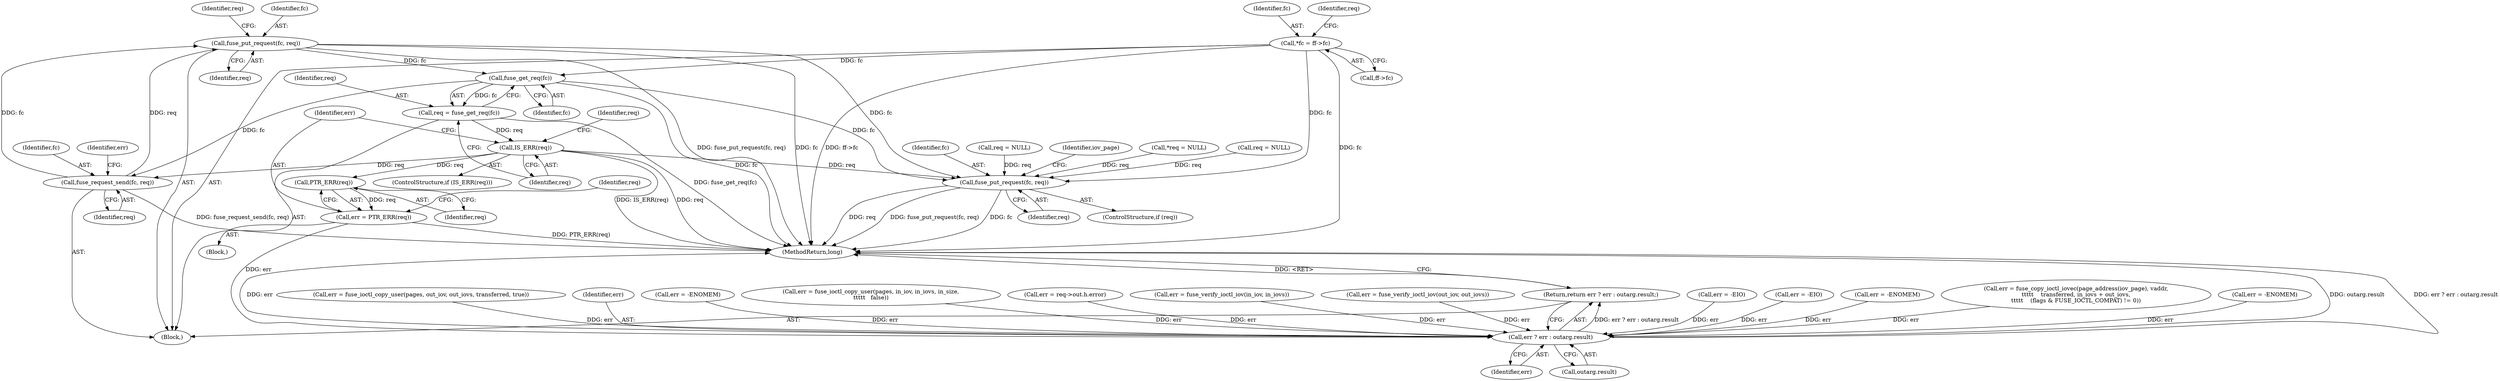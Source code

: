 digraph "0_linux_7572777eef78ebdee1ecb7c258c0ef94d35bad16@pointer" {
"1000509" [label="(Call,fuse_put_request(fc, req))"];
"1000486" [label="(Call,fuse_request_send(fc, req))"];
"1000309" [label="(Call,fuse_get_req(fc))"];
"1000121" [label="(Call,*fc = ff->fc)"];
"1000509" [label="(Call,fuse_put_request(fc, req))"];
"1000312" [label="(Call,IS_ERR(req))"];
"1000307" [label="(Call,req = fuse_get_req(fc))"];
"1000317" [label="(Call,PTR_ERR(req))"];
"1000315" [label="(Call,err = PTR_ERR(req))"];
"1000658" [label="(Call,err ? err : outarg.result)"];
"1000657" [label="(Return,return err ? err : outarg.result;)"];
"1000641" [label="(Call,fuse_put_request(fc, req))"];
"1000643" [label="(Identifier,req)"];
"1000316" [label="(Identifier,err)"];
"1000311" [label="(ControlStructure,if (IS_ERR(req)))"];
"1000122" [label="(Identifier,fc)"];
"1000630" [label="(Call,err = fuse_ioctl_copy_user(pages, out_iov, out_iovs, transferred, true))"];
"1000310" [label="(Identifier,fc)"];
"1000113" [label="(Block,)"];
"1000513" [label="(Identifier,req)"];
"1000660" [label="(Identifier,err)"];
"1000307" [label="(Call,req = fuse_get_req(fc))"];
"1000318" [label="(Identifier,req)"];
"1000658" [label="(Call,err ? err : outarg.result)"];
"1000314" [label="(Block,)"];
"1000659" [label="(Identifier,err)"];
"1000488" [label="(Identifier,req)"];
"1000325" [label="(Identifier,req)"];
"1000546" [label="(Call,err = -ENOMEM)"];
"1000642" [label="(Identifier,fc)"];
"1000419" [label="(Call,err = fuse_ioctl_copy_user(pages, in_iov, in_iovs, in_size,\n\t\t\t\t\t   false))"];
"1000313" [label="(Identifier,req)"];
"1000489" [label="(Call,err = req->out.h.error)"];
"1000509" [label="(Call,fuse_put_request(fc, req))"];
"1000657" [label="(Return,return err ? err : outarg.result;)"];
"1000602" [label="(Call,err = fuse_verify_ioctl_iov(in_iov, in_iovs))"];
"1000315" [label="(Call,err = PTR_ERR(req))"];
"1000486" [label="(Call,fuse_request_send(fc, req))"];
"1000610" [label="(Call,err = fuse_verify_ioctl_iov(out_iov, out_iovs))"];
"1000512" [label="(Call,req = NULL)"];
"1000664" [label="(MethodReturn,long)"];
"1000487" [label="(Identifier,fc)"];
"1000645" [label="(Identifier,iov_page)"];
"1000661" [label="(Call,outarg.result)"];
"1000129" [label="(Call,*req = NULL)"];
"1000511" [label="(Identifier,req)"];
"1000510" [label="(Identifier,fc)"];
"1000121" [label="(Call,*fc = ff->fc)"];
"1000312" [label="(Call,IS_ERR(req))"];
"1000641" [label="(Call,fuse_put_request(fc, req))"];
"1000490" [label="(Identifier,err)"];
"1000619" [label="(Call,err = -EIO)"];
"1000308" [label="(Identifier,req)"];
"1000123" [label="(Call,ff->fc)"];
"1000130" [label="(Identifier,req)"];
"1000309" [label="(Call,fuse_get_req(fc))"];
"1000526" [label="(Call,err = -EIO)"];
"1000639" [label="(ControlStructure,if (req))"];
"1000317" [label="(Call,PTR_ERR(req))"];
"1000320" [label="(Identifier,req)"];
"1000277" [label="(Call,err = -ENOMEM)"];
"1000319" [label="(Call,req = NULL)"];
"1000572" [label="(Call,err = fuse_copy_ioctl_iovec(page_address(iov_page), vaddr,\n\t\t\t\t\t    transferred, in_iovs + out_iovs,\n\t\t\t\t\t    (flags & FUSE_IOCTL_COMPAT) != 0))"];
"1000172" [label="(Call,err = -ENOMEM)"];
"1000509" -> "1000113"  [label="AST: "];
"1000509" -> "1000511"  [label="CFG: "];
"1000510" -> "1000509"  [label="AST: "];
"1000511" -> "1000509"  [label="AST: "];
"1000513" -> "1000509"  [label="CFG: "];
"1000509" -> "1000664"  [label="DDG: fuse_put_request(fc, req)"];
"1000509" -> "1000664"  [label="DDG: fc"];
"1000509" -> "1000309"  [label="DDG: fc"];
"1000486" -> "1000509"  [label="DDG: fc"];
"1000486" -> "1000509"  [label="DDG: req"];
"1000509" -> "1000641"  [label="DDG: fc"];
"1000486" -> "1000113"  [label="AST: "];
"1000486" -> "1000488"  [label="CFG: "];
"1000487" -> "1000486"  [label="AST: "];
"1000488" -> "1000486"  [label="AST: "];
"1000490" -> "1000486"  [label="CFG: "];
"1000486" -> "1000664"  [label="DDG: fuse_request_send(fc, req)"];
"1000309" -> "1000486"  [label="DDG: fc"];
"1000312" -> "1000486"  [label="DDG: req"];
"1000309" -> "1000307"  [label="AST: "];
"1000309" -> "1000310"  [label="CFG: "];
"1000310" -> "1000309"  [label="AST: "];
"1000307" -> "1000309"  [label="CFG: "];
"1000309" -> "1000664"  [label="DDG: fc"];
"1000309" -> "1000307"  [label="DDG: fc"];
"1000121" -> "1000309"  [label="DDG: fc"];
"1000309" -> "1000641"  [label="DDG: fc"];
"1000121" -> "1000113"  [label="AST: "];
"1000121" -> "1000123"  [label="CFG: "];
"1000122" -> "1000121"  [label="AST: "];
"1000123" -> "1000121"  [label="AST: "];
"1000130" -> "1000121"  [label="CFG: "];
"1000121" -> "1000664"  [label="DDG: ff->fc"];
"1000121" -> "1000664"  [label="DDG: fc"];
"1000121" -> "1000641"  [label="DDG: fc"];
"1000312" -> "1000311"  [label="AST: "];
"1000312" -> "1000313"  [label="CFG: "];
"1000313" -> "1000312"  [label="AST: "];
"1000316" -> "1000312"  [label="CFG: "];
"1000325" -> "1000312"  [label="CFG: "];
"1000312" -> "1000664"  [label="DDG: IS_ERR(req)"];
"1000312" -> "1000664"  [label="DDG: req"];
"1000307" -> "1000312"  [label="DDG: req"];
"1000312" -> "1000317"  [label="DDG: req"];
"1000312" -> "1000641"  [label="DDG: req"];
"1000307" -> "1000113"  [label="AST: "];
"1000308" -> "1000307"  [label="AST: "];
"1000313" -> "1000307"  [label="CFG: "];
"1000307" -> "1000664"  [label="DDG: fuse_get_req(fc)"];
"1000317" -> "1000315"  [label="AST: "];
"1000317" -> "1000318"  [label="CFG: "];
"1000318" -> "1000317"  [label="AST: "];
"1000315" -> "1000317"  [label="CFG: "];
"1000317" -> "1000315"  [label="DDG: req"];
"1000315" -> "1000314"  [label="AST: "];
"1000316" -> "1000315"  [label="AST: "];
"1000320" -> "1000315"  [label="CFG: "];
"1000315" -> "1000664"  [label="DDG: PTR_ERR(req)"];
"1000315" -> "1000658"  [label="DDG: err"];
"1000658" -> "1000657"  [label="AST: "];
"1000658" -> "1000660"  [label="CFG: "];
"1000658" -> "1000661"  [label="CFG: "];
"1000659" -> "1000658"  [label="AST: "];
"1000660" -> "1000658"  [label="AST: "];
"1000661" -> "1000658"  [label="AST: "];
"1000657" -> "1000658"  [label="CFG: "];
"1000658" -> "1000664"  [label="DDG: err"];
"1000658" -> "1000664"  [label="DDG: outarg.result"];
"1000658" -> "1000664"  [label="DDG: err ? err : outarg.result"];
"1000658" -> "1000657"  [label="DDG: err ? err : outarg.result"];
"1000630" -> "1000658"  [label="DDG: err"];
"1000277" -> "1000658"  [label="DDG: err"];
"1000526" -> "1000658"  [label="DDG: err"];
"1000602" -> "1000658"  [label="DDG: err"];
"1000572" -> "1000658"  [label="DDG: err"];
"1000619" -> "1000658"  [label="DDG: err"];
"1000419" -> "1000658"  [label="DDG: err"];
"1000610" -> "1000658"  [label="DDG: err"];
"1000546" -> "1000658"  [label="DDG: err"];
"1000489" -> "1000658"  [label="DDG: err"];
"1000172" -> "1000658"  [label="DDG: err"];
"1000657" -> "1000113"  [label="AST: "];
"1000664" -> "1000657"  [label="CFG: "];
"1000657" -> "1000664"  [label="DDG: <RET>"];
"1000641" -> "1000639"  [label="AST: "];
"1000641" -> "1000643"  [label="CFG: "];
"1000642" -> "1000641"  [label="AST: "];
"1000643" -> "1000641"  [label="AST: "];
"1000645" -> "1000641"  [label="CFG: "];
"1000641" -> "1000664"  [label="DDG: req"];
"1000641" -> "1000664"  [label="DDG: fuse_put_request(fc, req)"];
"1000641" -> "1000664"  [label="DDG: fc"];
"1000129" -> "1000641"  [label="DDG: req"];
"1000512" -> "1000641"  [label="DDG: req"];
"1000319" -> "1000641"  [label="DDG: req"];
}
